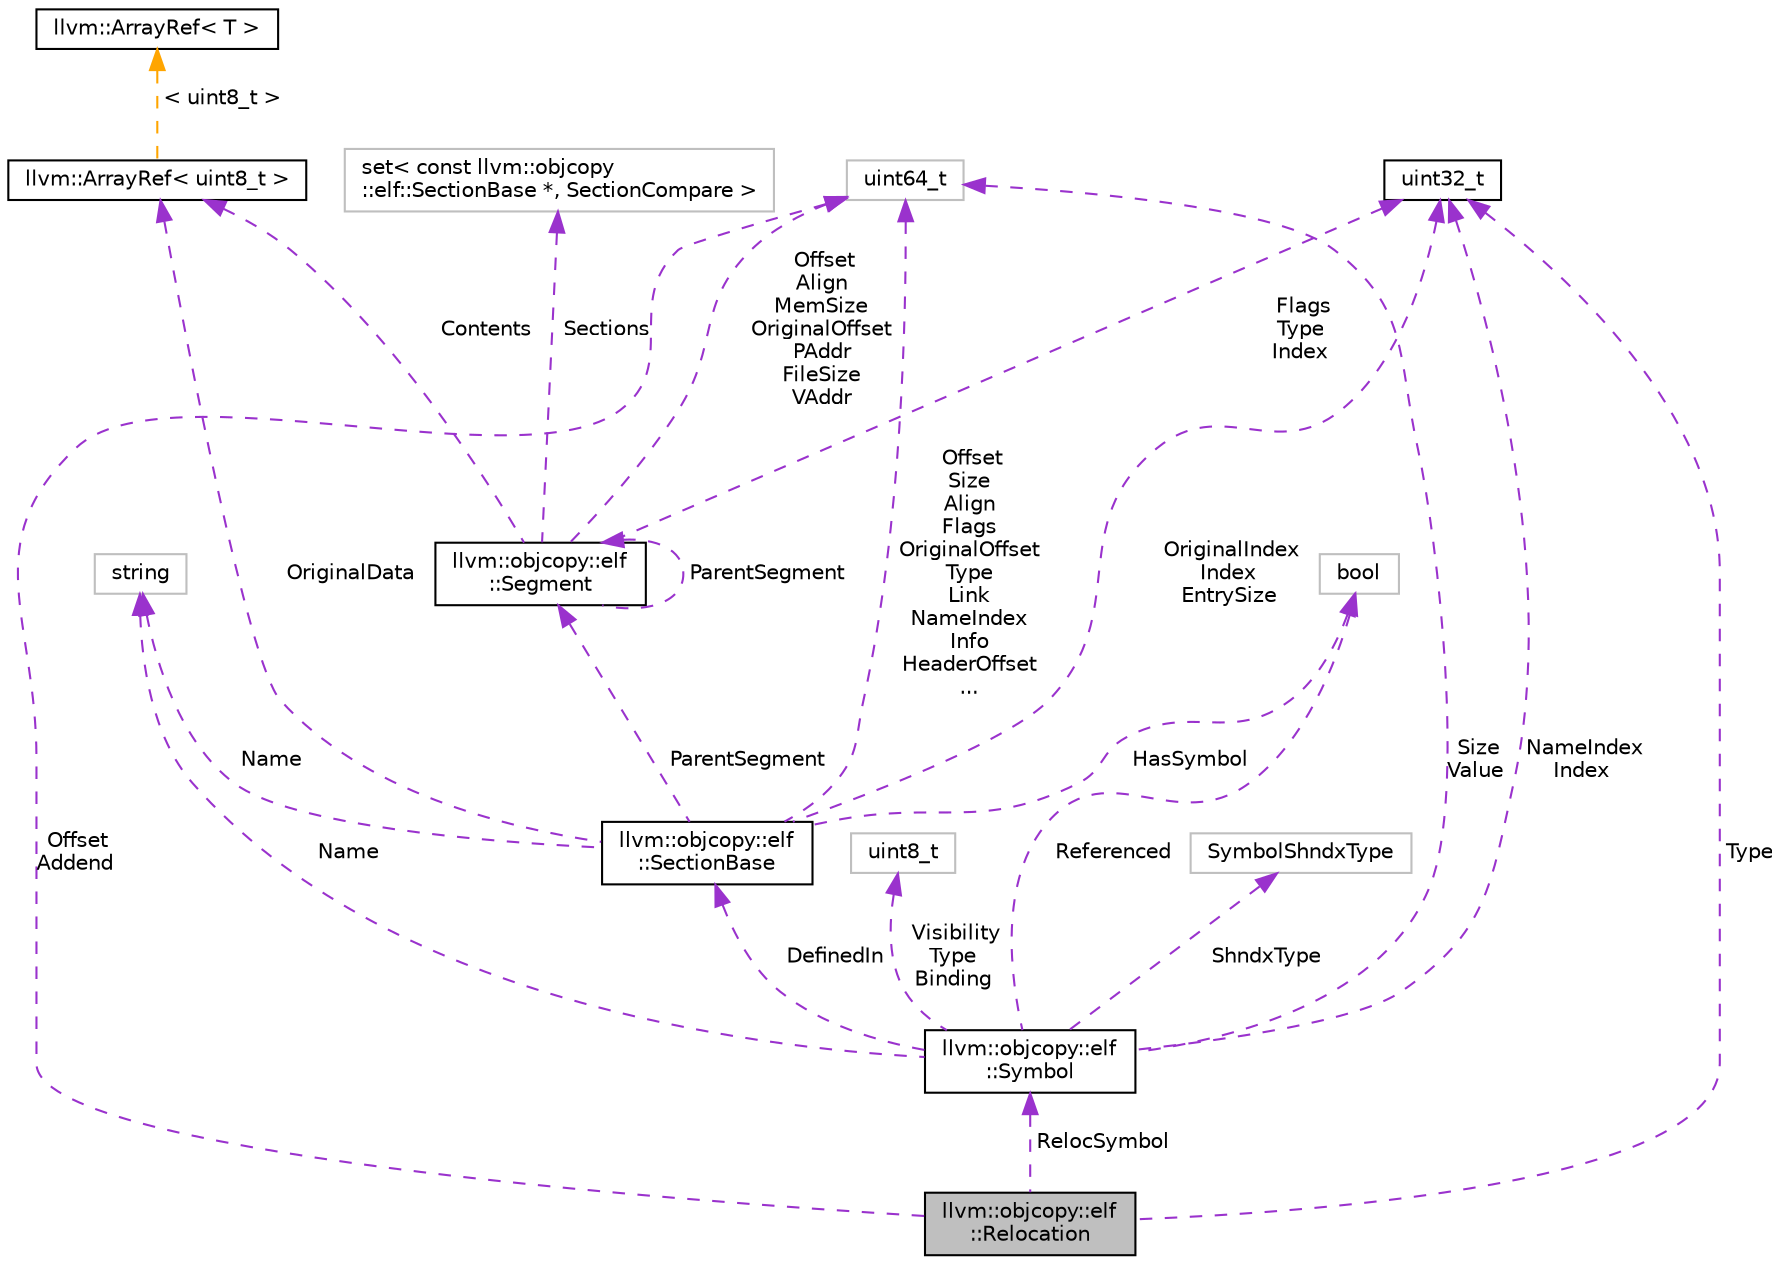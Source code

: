 digraph "llvm::objcopy::elf::Relocation"
{
 // LATEX_PDF_SIZE
  bgcolor="transparent";
  edge [fontname="Helvetica",fontsize="10",labelfontname="Helvetica",labelfontsize="10"];
  node [fontname="Helvetica",fontsize="10",shape=record];
  Node1 [label="llvm::objcopy::elf\l::Relocation",height=0.2,width=0.4,color="black", fillcolor="grey75", style="filled", fontcolor="black",tooltip=" "];
  Node2 -> Node1 [dir="back",color="darkorchid3",fontsize="10",style="dashed",label=" Offset\nAddend" ,fontname="Helvetica"];
  Node2 [label="uint64_t",height=0.2,width=0.4,color="grey75",tooltip=" "];
  Node3 -> Node1 [dir="back",color="darkorchid3",fontsize="10",style="dashed",label=" RelocSymbol" ,fontname="Helvetica"];
  Node3 [label="llvm::objcopy::elf\l::Symbol",height=0.2,width=0.4,color="black",URL="$structllvm_1_1objcopy_1_1elf_1_1Symbol.html",tooltip=" "];
  Node2 -> Node3 [dir="back",color="darkorchid3",fontsize="10",style="dashed",label=" Size\nValue" ,fontname="Helvetica"];
  Node4 -> Node3 [dir="back",color="darkorchid3",fontsize="10",style="dashed",label=" NameIndex\nIndex" ,fontname="Helvetica"];
  Node4 [label="uint32_t",height=0.2,width=0.4,color="black",URL="$classuint32__t.html",tooltip=" "];
  Node5 -> Node3 [dir="back",color="darkorchid3",fontsize="10",style="dashed",label=" Referenced" ,fontname="Helvetica"];
  Node5 [label="bool",height=0.2,width=0.4,color="grey75",tooltip=" "];
  Node6 -> Node3 [dir="back",color="darkorchid3",fontsize="10",style="dashed",label=" Name" ,fontname="Helvetica"];
  Node6 [label="string",height=0.2,width=0.4,color="grey75",tooltip=" "];
  Node7 -> Node3 [dir="back",color="darkorchid3",fontsize="10",style="dashed",label=" Visibility\nType\nBinding" ,fontname="Helvetica"];
  Node7 [label="uint8_t",height=0.2,width=0.4,color="grey75",tooltip=" "];
  Node8 -> Node3 [dir="back",color="darkorchid3",fontsize="10",style="dashed",label=" DefinedIn" ,fontname="Helvetica"];
  Node8 [label="llvm::objcopy::elf\l::SectionBase",height=0.2,width=0.4,color="black",URL="$classllvm_1_1objcopy_1_1elf_1_1SectionBase.html",tooltip=" "];
  Node2 -> Node8 [dir="back",color="darkorchid3",fontsize="10",style="dashed",label=" Offset\nSize\nAlign\nFlags\nOriginalOffset\nType\nLink\nNameIndex\nInfo\nHeaderOffset\n..." ,fontname="Helvetica"];
  Node9 -> Node8 [dir="back",color="darkorchid3",fontsize="10",style="dashed",label=" ParentSegment" ,fontname="Helvetica"];
  Node9 [label="llvm::objcopy::elf\l::Segment",height=0.2,width=0.4,color="black",URL="$classllvm_1_1objcopy_1_1elf_1_1Segment.html",tooltip=" "];
  Node10 -> Node9 [dir="back",color="darkorchid3",fontsize="10",style="dashed",label=" Sections" ,fontname="Helvetica"];
  Node10 [label="set\< const llvm::objcopy\l::elf::SectionBase *, SectionCompare \>",height=0.2,width=0.4,color="grey75",tooltip=" "];
  Node2 -> Node9 [dir="back",color="darkorchid3",fontsize="10",style="dashed",label=" Offset\nAlign\nMemSize\nOriginalOffset\nPAddr\nFileSize\nVAddr" ,fontname="Helvetica"];
  Node9 -> Node9 [dir="back",color="darkorchid3",fontsize="10",style="dashed",label=" ParentSegment" ,fontname="Helvetica"];
  Node4 -> Node9 [dir="back",color="darkorchid3",fontsize="10",style="dashed",label=" Flags\nType\nIndex" ,fontname="Helvetica"];
  Node11 -> Node9 [dir="back",color="darkorchid3",fontsize="10",style="dashed",label=" Contents" ,fontname="Helvetica"];
  Node11 [label="llvm::ArrayRef\< uint8_t \>",height=0.2,width=0.4,color="black",URL="$classllvm_1_1ArrayRef.html",tooltip=" "];
  Node12 -> Node11 [dir="back",color="orange",fontsize="10",style="dashed",label=" \< uint8_t \>" ,fontname="Helvetica"];
  Node12 [label="llvm::ArrayRef\< T \>",height=0.2,width=0.4,color="black",URL="$classllvm_1_1ArrayRef.html",tooltip="ArrayRef - Represent a constant reference to an array (0 or more elements consecutively in memory),..."];
  Node4 -> Node8 [dir="back",color="darkorchid3",fontsize="10",style="dashed",label=" OriginalIndex\nIndex\nEntrySize" ,fontname="Helvetica"];
  Node5 -> Node8 [dir="back",color="darkorchid3",fontsize="10",style="dashed",label=" HasSymbol" ,fontname="Helvetica"];
  Node6 -> Node8 [dir="back",color="darkorchid3",fontsize="10",style="dashed",label=" Name" ,fontname="Helvetica"];
  Node11 -> Node8 [dir="back",color="darkorchid3",fontsize="10",style="dashed",label=" OriginalData" ,fontname="Helvetica"];
  Node13 -> Node3 [dir="back",color="darkorchid3",fontsize="10",style="dashed",label=" ShndxType" ,fontname="Helvetica"];
  Node13 [label="SymbolShndxType",height=0.2,width=0.4,color="grey75",tooltip=" "];
  Node4 -> Node1 [dir="back",color="darkorchid3",fontsize="10",style="dashed",label=" Type" ,fontname="Helvetica"];
}
